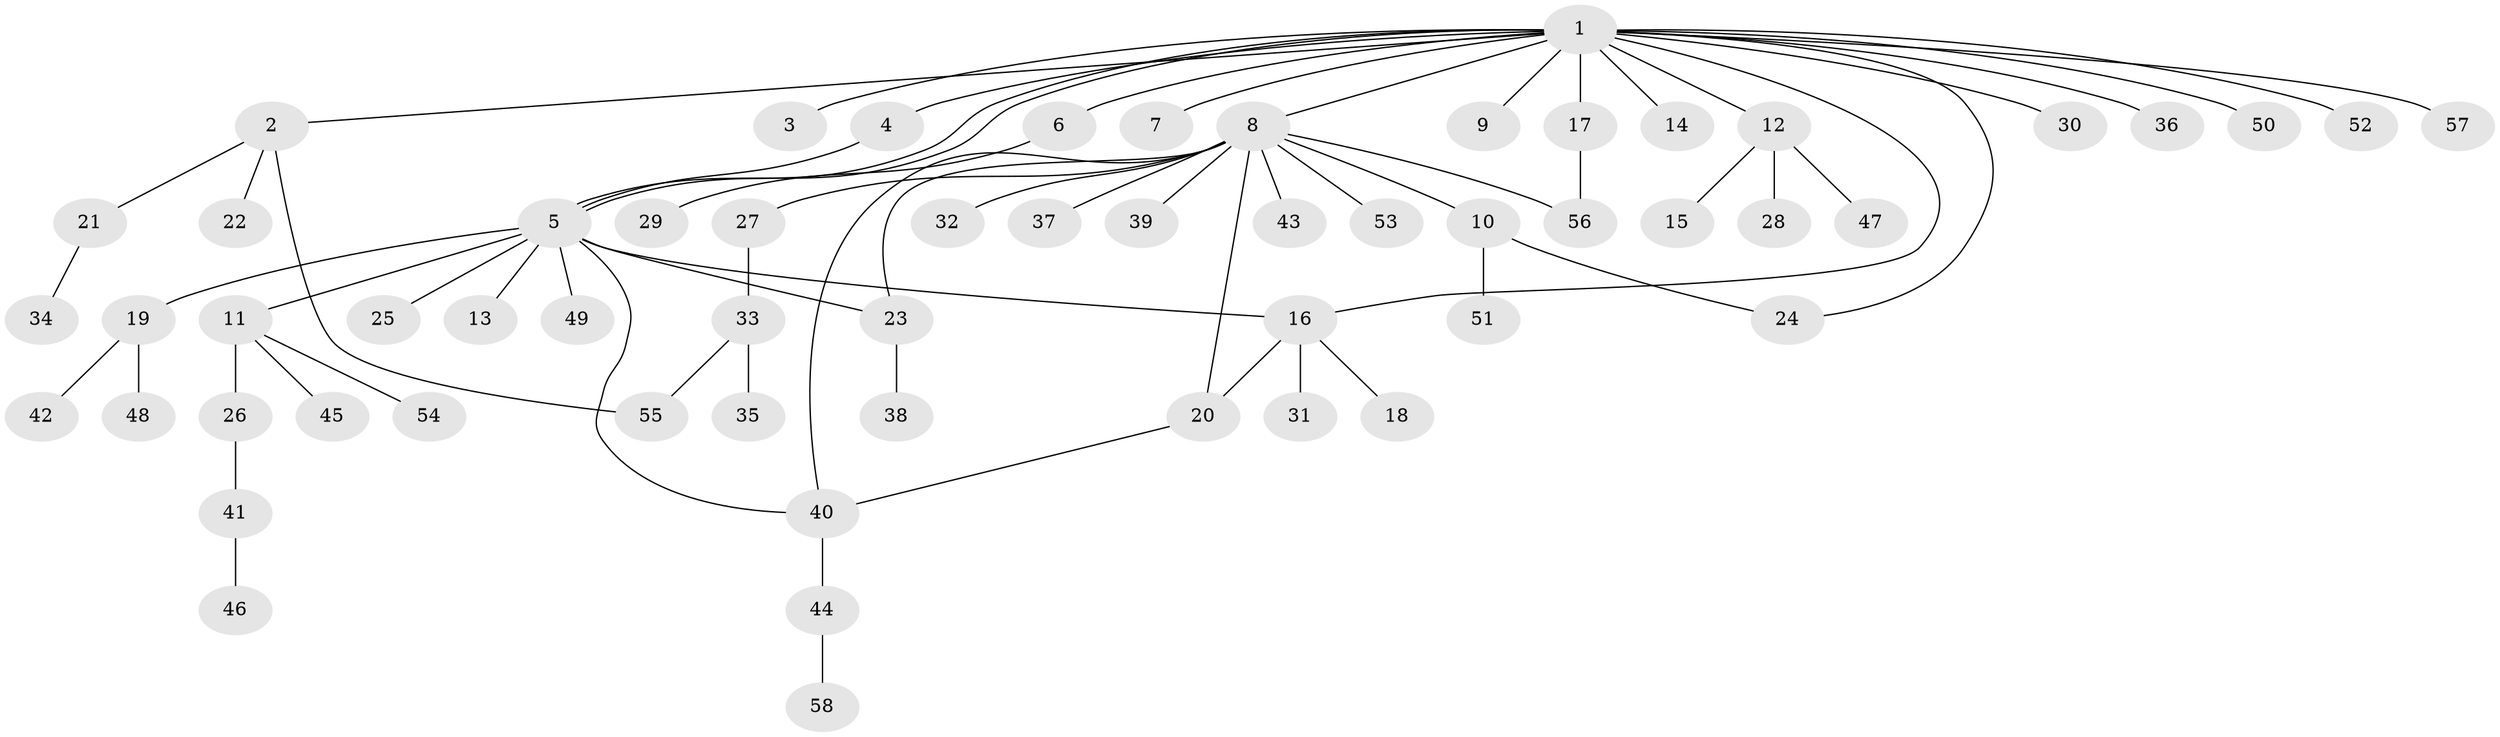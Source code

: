 // coarse degree distribution, {1: 0.8695652173913043, 9: 0.043478260869565216, 2: 0.043478260869565216, 13: 0.043478260869565216}
// Generated by graph-tools (version 1.1) at 2025/51/03/04/25 21:51:41]
// undirected, 58 vertices, 67 edges
graph export_dot {
graph [start="1"]
  node [color=gray90,style=filled];
  1;
  2;
  3;
  4;
  5;
  6;
  7;
  8;
  9;
  10;
  11;
  12;
  13;
  14;
  15;
  16;
  17;
  18;
  19;
  20;
  21;
  22;
  23;
  24;
  25;
  26;
  27;
  28;
  29;
  30;
  31;
  32;
  33;
  34;
  35;
  36;
  37;
  38;
  39;
  40;
  41;
  42;
  43;
  44;
  45;
  46;
  47;
  48;
  49;
  50;
  51;
  52;
  53;
  54;
  55;
  56;
  57;
  58;
  1 -- 2;
  1 -- 3;
  1 -- 4;
  1 -- 5;
  1 -- 5;
  1 -- 6;
  1 -- 7;
  1 -- 8;
  1 -- 9;
  1 -- 12;
  1 -- 14;
  1 -- 16;
  1 -- 17;
  1 -- 24;
  1 -- 30;
  1 -- 36;
  1 -- 50;
  1 -- 52;
  1 -- 57;
  2 -- 21;
  2 -- 22;
  2 -- 55;
  4 -- 5;
  5 -- 11;
  5 -- 13;
  5 -- 16;
  5 -- 19;
  5 -- 23;
  5 -- 25;
  5 -- 40;
  5 -- 49;
  6 -- 29;
  8 -- 10;
  8 -- 20;
  8 -- 23;
  8 -- 27;
  8 -- 32;
  8 -- 37;
  8 -- 39;
  8 -- 40;
  8 -- 43;
  8 -- 53;
  8 -- 56;
  10 -- 24;
  10 -- 51;
  11 -- 26;
  11 -- 45;
  11 -- 54;
  12 -- 15;
  12 -- 28;
  12 -- 47;
  16 -- 18;
  16 -- 20;
  16 -- 31;
  17 -- 56;
  19 -- 42;
  19 -- 48;
  20 -- 40;
  21 -- 34;
  23 -- 38;
  26 -- 41;
  27 -- 33;
  33 -- 35;
  33 -- 55;
  40 -- 44;
  41 -- 46;
  44 -- 58;
}
